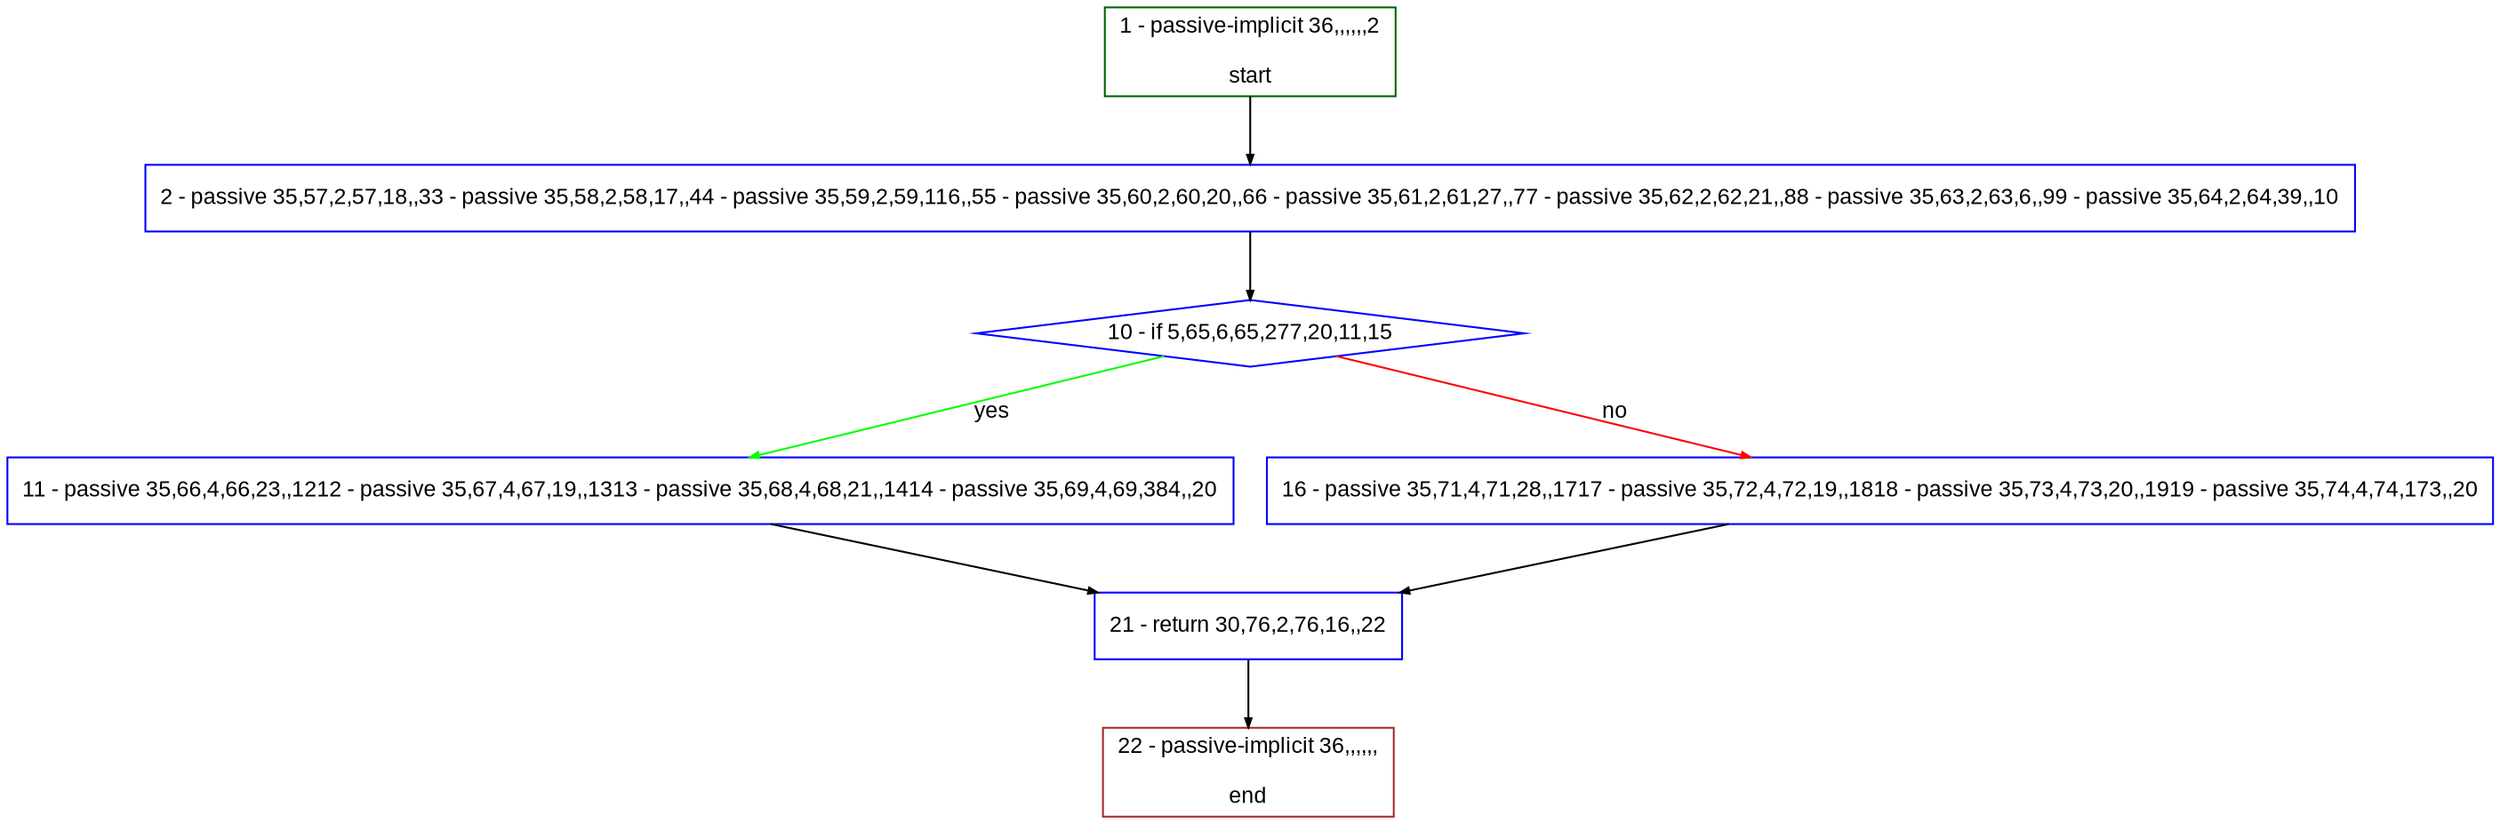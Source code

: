 digraph "" {
  graph [pack="true", label="", fontsize="12", packmode="clust", fontname="Arial", fillcolor="#FFFFCC", bgcolor="white", style="rounded,filled", compound="true"];
  node [node_initialized="no", label="", color="grey", fontsize="12", fillcolor="white", fontname="Arial", style="filled", shape="rectangle", compound="true", fixedsize="false"];
  edge [fontcolor="black", arrowhead="normal", arrowtail="none", arrowsize="0.5", ltail="", label="", color="black", fontsize="12", lhead="", fontname="Arial", dir="forward", compound="true"];
  __N1 [label="2 - passive 35,57,2,57,18,,33 - passive 35,58,2,58,17,,44 - passive 35,59,2,59,116,,55 - passive 35,60,2,60,20,,66 - passive 35,61,2,61,27,,77 - passive 35,62,2,62,21,,88 - passive 35,63,2,63,6,,99 - passive 35,64,2,64,39,,10", color="#0000ff", fillcolor="#ffffff", style="filled", shape="box"];
  __N2 [label="1 - passive-implicit 36,,,,,,2\n\nstart", color="#006400", fillcolor="#ffffff", style="filled", shape="box"];
  __N3 [label="10 - if 5,65,6,65,277,20,11,15", color="#0000ff", fillcolor="#ffffff", style="filled", shape="diamond"];
  __N4 [label="11 - passive 35,66,4,66,23,,1212 - passive 35,67,4,67,19,,1313 - passive 35,68,4,68,21,,1414 - passive 35,69,4,69,384,,20", color="#0000ff", fillcolor="#ffffff", style="filled", shape="box"];
  __N5 [label="16 - passive 35,71,4,71,28,,1717 - passive 35,72,4,72,19,,1818 - passive 35,73,4,73,20,,1919 - passive 35,74,4,74,173,,20", color="#0000ff", fillcolor="#ffffff", style="filled", shape="box"];
  __N6 [label="21 - return 30,76,2,76,16,,22", color="#0000ff", fillcolor="#ffffff", style="filled", shape="box"];
  __N7 [label="22 - passive-implicit 36,,,,,,\n\nend", color="#a52a2a", fillcolor="#ffffff", style="filled", shape="box"];
  __N2 -> __N1 [arrowhead="normal", arrowtail="none", color="#000000", label="", dir="forward"];
  __N1 -> __N3 [arrowhead="normal", arrowtail="none", color="#000000", label="", dir="forward"];
  __N3 -> __N4 [arrowhead="normal", arrowtail="none", color="#00ff00", label="yes", dir="forward"];
  __N3 -> __N5 [arrowhead="normal", arrowtail="none", color="#ff0000", label="no", dir="forward"];
  __N4 -> __N6 [arrowhead="normal", arrowtail="none", color="#000000", label="", dir="forward"];
  __N5 -> __N6 [arrowhead="normal", arrowtail="none", color="#000000", label="", dir="forward"];
  __N6 -> __N7 [arrowhead="normal", arrowtail="none", color="#000000", label="", dir="forward"];
}
